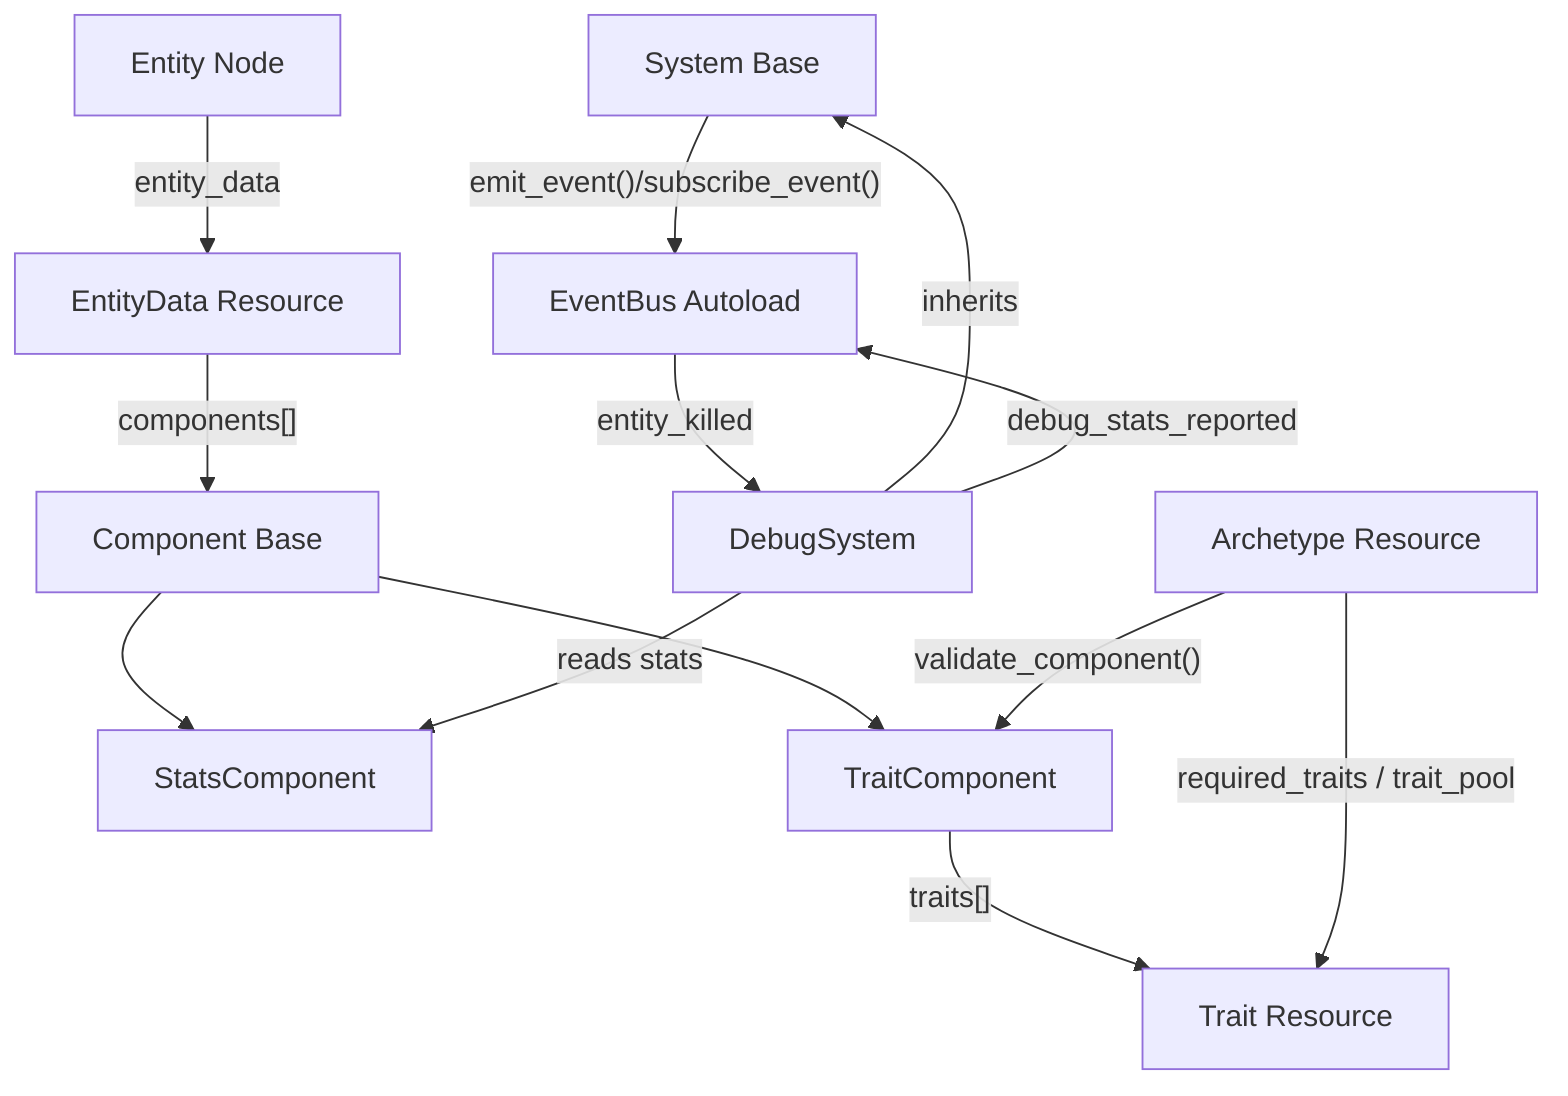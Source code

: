 %% Entity Composition and Systems Overview
flowchart TB
    EntityNode["Entity Node"]
    EntityData["EntityData Resource"]
    ComponentBase["Component Base"]
    StatsComponent["StatsComponent"]
    TraitComponent["TraitComponent"]
    TraitResource["Trait Resource"]
    ArchetypeResource["Archetype Resource"]
    SystemBase["System Base"]
    DebugSystem["DebugSystem"]
    EventBus["EventBus Autoload"]

    EntityNode -- entity_data --> EntityData
    EntityData -- components[] --> ComponentBase
    ComponentBase --> StatsComponent
    ComponentBase --> TraitComponent
    TraitComponent -- traits[] --> TraitResource
    ArchetypeResource -- required_traits / trait_pool --> TraitResource
    ArchetypeResource -- validate_component() --> TraitComponent
    DebugSystem -- reads stats --> StatsComponent
    SystemBase -- emit_event()/subscribe_event() --> EventBus
    DebugSystem -- inherits --> SystemBase
    EventBus -- entity_killed --> DebugSystem
    DebugSystem -- debug_stats_reported --> EventBus